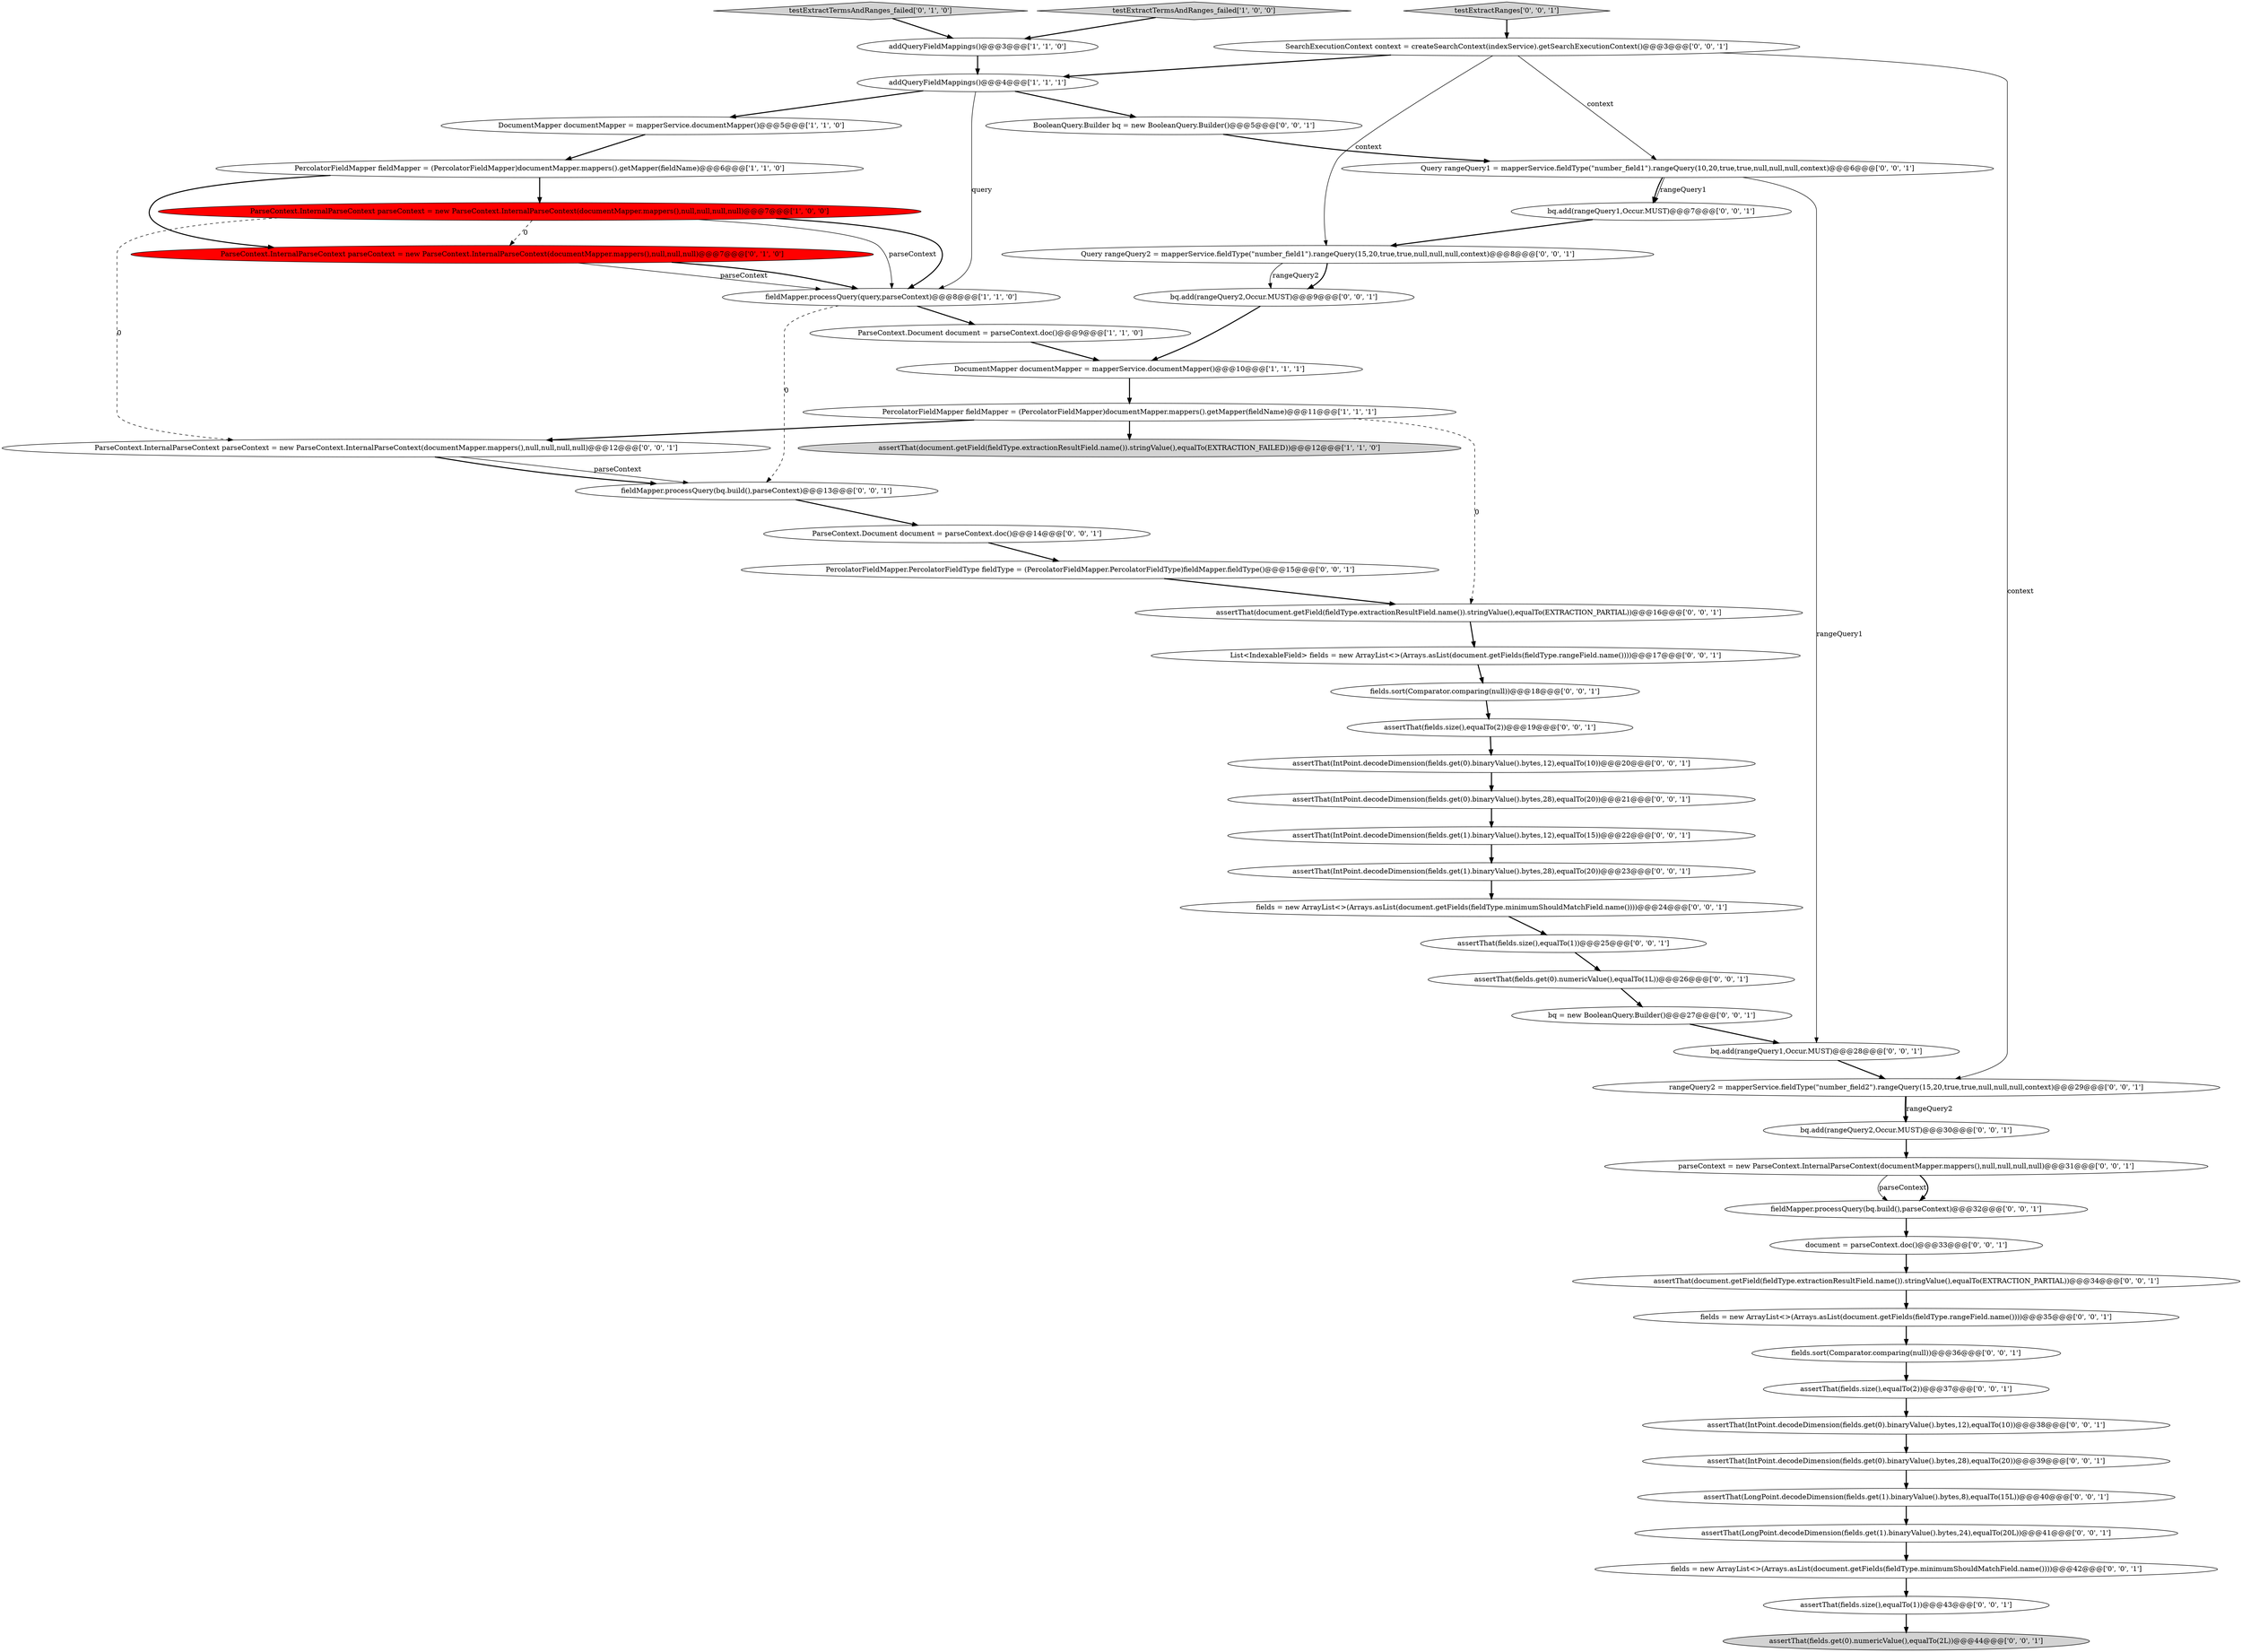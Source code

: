 digraph {
49 [style = filled, label = "BooleanQuery.Builder bq = new BooleanQuery.Builder()@@@5@@@['0', '0', '1']", fillcolor = white, shape = ellipse image = "AAA0AAABBB3BBB"];
27 [style = filled, label = "assertThat(IntPoint.decodeDimension(fields.get(0).binaryValue().bytes,28),equalTo(20))@@@21@@@['0', '0', '1']", fillcolor = white, shape = ellipse image = "AAA0AAABBB3BBB"];
4 [style = filled, label = "PercolatorFieldMapper fieldMapper = (PercolatorFieldMapper)documentMapper.mappers().getMapper(fieldName)@@@11@@@['1', '1', '1']", fillcolor = white, shape = ellipse image = "AAA0AAABBB1BBB"];
23 [style = filled, label = "fields.sort(Comparator.comparing(null))@@@36@@@['0', '0', '1']", fillcolor = white, shape = ellipse image = "AAA0AAABBB3BBB"];
38 [style = filled, label = "assertThat(fields.size(),equalTo(1))@@@43@@@['0', '0', '1']", fillcolor = white, shape = ellipse image = "AAA0AAABBB3BBB"];
12 [style = filled, label = "ParseContext.InternalParseContext parseContext = new ParseContext.InternalParseContext(documentMapper.mappers(),null,null,null)@@@7@@@['0', '1', '0']", fillcolor = red, shape = ellipse image = "AAA1AAABBB2BBB"];
16 [style = filled, label = "document = parseContext.doc()@@@33@@@['0', '0', '1']", fillcolor = white, shape = ellipse image = "AAA0AAABBB3BBB"];
50 [style = filled, label = "List<IndexableField> fields = new ArrayList<>(Arrays.asList(document.getFields(fieldType.rangeField.name())))@@@17@@@['0', '0', '1']", fillcolor = white, shape = ellipse image = "AAA0AAABBB3BBB"];
1 [style = filled, label = "fieldMapper.processQuery(query,parseContext)@@@8@@@['1', '1', '0']", fillcolor = white, shape = ellipse image = "AAA0AAABBB1BBB"];
45 [style = filled, label = "assertThat(IntPoint.decodeDimension(fields.get(1).binaryValue().bytes,28),equalTo(20))@@@23@@@['0', '0', '1']", fillcolor = white, shape = ellipse image = "AAA0AAABBB3BBB"];
15 [style = filled, label = "PercolatorFieldMapper.PercolatorFieldType fieldType = (PercolatorFieldMapper.PercolatorFieldType)fieldMapper.fieldType()@@@15@@@['0', '0', '1']", fillcolor = white, shape = ellipse image = "AAA0AAABBB3BBB"];
17 [style = filled, label = "bq.add(rangeQuery2,Occur.MUST)@@@9@@@['0', '0', '1']", fillcolor = white, shape = ellipse image = "AAA0AAABBB3BBB"];
19 [style = filled, label = "assertThat(IntPoint.decodeDimension(fields.get(0).binaryValue().bytes,12),equalTo(10))@@@38@@@['0', '0', '1']", fillcolor = white, shape = ellipse image = "AAA0AAABBB3BBB"];
20 [style = filled, label = "assertThat(IntPoint.decodeDimension(fields.get(1).binaryValue().bytes,12),equalTo(15))@@@22@@@['0', '0', '1']", fillcolor = white, shape = ellipse image = "AAA0AAABBB3BBB"];
39 [style = filled, label = "Query rangeQuery1 = mapperService.fieldType(\"number_field1\").rangeQuery(10,20,true,true,null,null,null,context)@@@6@@@['0', '0', '1']", fillcolor = white, shape = ellipse image = "AAA0AAABBB3BBB"];
43 [style = filled, label = "ParseContext.InternalParseContext parseContext = new ParseContext.InternalParseContext(documentMapper.mappers(),null,null,null,null)@@@12@@@['0', '0', '1']", fillcolor = white, shape = ellipse image = "AAA0AAABBB3BBB"];
47 [style = filled, label = "assertThat(fields.size(),equalTo(1))@@@25@@@['0', '0', '1']", fillcolor = white, shape = ellipse image = "AAA0AAABBB3BBB"];
10 [style = filled, label = "PercolatorFieldMapper fieldMapper = (PercolatorFieldMapper)documentMapper.mappers().getMapper(fieldName)@@@6@@@['1', '1', '0']", fillcolor = white, shape = ellipse image = "AAA0AAABBB1BBB"];
42 [style = filled, label = "fields.sort(Comparator.comparing(null))@@@18@@@['0', '0', '1']", fillcolor = white, shape = ellipse image = "AAA0AAABBB3BBB"];
2 [style = filled, label = "ParseContext.Document document = parseContext.doc()@@@9@@@['1', '1', '0']", fillcolor = white, shape = ellipse image = "AAA0AAABBB1BBB"];
44 [style = filled, label = "assertThat(IntPoint.decodeDimension(fields.get(0).binaryValue().bytes,12),equalTo(10))@@@20@@@['0', '0', '1']", fillcolor = white, shape = ellipse image = "AAA0AAABBB3BBB"];
51 [style = filled, label = "bq.add(rangeQuery1,Occur.MUST)@@@28@@@['0', '0', '1']", fillcolor = white, shape = ellipse image = "AAA0AAABBB3BBB"];
35 [style = filled, label = "assertThat(document.getField(fieldType.extractionResultField.name()).stringValue(),equalTo(EXTRACTION_PARTIAL))@@@16@@@['0', '0', '1']", fillcolor = white, shape = ellipse image = "AAA0AAABBB3BBB"];
18 [style = filled, label = "fields = new ArrayList<>(Arrays.asList(document.getFields(fieldType.rangeField.name())))@@@35@@@['0', '0', '1']", fillcolor = white, shape = ellipse image = "AAA0AAABBB3BBB"];
28 [style = filled, label = "assertThat(fields.size(),equalTo(2))@@@19@@@['0', '0', '1']", fillcolor = white, shape = ellipse image = "AAA0AAABBB3BBB"];
36 [style = filled, label = "bq.add(rangeQuery1,Occur.MUST)@@@7@@@['0', '0', '1']", fillcolor = white, shape = ellipse image = "AAA0AAABBB3BBB"];
14 [style = filled, label = "assertThat(fields.get(0).numericValue(),equalTo(1L))@@@26@@@['0', '0', '1']", fillcolor = white, shape = ellipse image = "AAA0AAABBB3BBB"];
13 [style = filled, label = "assertThat(LongPoint.decodeDimension(fields.get(1).binaryValue().bytes,8),equalTo(15L))@@@40@@@['0', '0', '1']", fillcolor = white, shape = ellipse image = "AAA0AAABBB3BBB"];
52 [style = filled, label = "fields = new ArrayList<>(Arrays.asList(document.getFields(fieldType.minimumShouldMatchField.name())))@@@24@@@['0', '0', '1']", fillcolor = white, shape = ellipse image = "AAA0AAABBB3BBB"];
40 [style = filled, label = "fieldMapper.processQuery(bq.build(),parseContext)@@@32@@@['0', '0', '1']", fillcolor = white, shape = ellipse image = "AAA0AAABBB3BBB"];
22 [style = filled, label = "bq.add(rangeQuery2,Occur.MUST)@@@30@@@['0', '0', '1']", fillcolor = white, shape = ellipse image = "AAA0AAABBB3BBB"];
7 [style = filled, label = "assertThat(document.getField(fieldType.extractionResultField.name()).stringValue(),equalTo(EXTRACTION_FAILED))@@@12@@@['1', '1', '0']", fillcolor = lightgray, shape = ellipse image = "AAA0AAABBB1BBB"];
30 [style = filled, label = "fields = new ArrayList<>(Arrays.asList(document.getFields(fieldType.minimumShouldMatchField.name())))@@@42@@@['0', '0', '1']", fillcolor = white, shape = ellipse image = "AAA0AAABBB3BBB"];
5 [style = filled, label = "testExtractTermsAndRanges_failed['1', '0', '0']", fillcolor = lightgray, shape = diamond image = "AAA0AAABBB1BBB"];
21 [style = filled, label = "assertThat(document.getField(fieldType.extractionResultField.name()).stringValue(),equalTo(EXTRACTION_PARTIAL))@@@34@@@['0', '0', '1']", fillcolor = white, shape = ellipse image = "AAA0AAABBB3BBB"];
11 [style = filled, label = "testExtractTermsAndRanges_failed['0', '1', '0']", fillcolor = lightgray, shape = diamond image = "AAA0AAABBB2BBB"];
6 [style = filled, label = "addQueryFieldMappings()@@@4@@@['1', '1', '1']", fillcolor = white, shape = ellipse image = "AAA0AAABBB1BBB"];
3 [style = filled, label = "DocumentMapper documentMapper = mapperService.documentMapper()@@@10@@@['1', '1', '1']", fillcolor = white, shape = ellipse image = "AAA0AAABBB1BBB"];
26 [style = filled, label = "fieldMapper.processQuery(bq.build(),parseContext)@@@13@@@['0', '0', '1']", fillcolor = white, shape = ellipse image = "AAA0AAABBB3BBB"];
31 [style = filled, label = "bq = new BooleanQuery.Builder()@@@27@@@['0', '0', '1']", fillcolor = white, shape = ellipse image = "AAA0AAABBB3BBB"];
34 [style = filled, label = "testExtractRanges['0', '0', '1']", fillcolor = lightgray, shape = diamond image = "AAA0AAABBB3BBB"];
33 [style = filled, label = "assertThat(LongPoint.decodeDimension(fields.get(1).binaryValue().bytes,24),equalTo(20L))@@@41@@@['0', '0', '1']", fillcolor = white, shape = ellipse image = "AAA0AAABBB3BBB"];
25 [style = filled, label = "SearchExecutionContext context = createSearchContext(indexService).getSearchExecutionContext()@@@3@@@['0', '0', '1']", fillcolor = white, shape = ellipse image = "AAA0AAABBB3BBB"];
48 [style = filled, label = "Query rangeQuery2 = mapperService.fieldType(\"number_field1\").rangeQuery(15,20,true,true,null,null,null,context)@@@8@@@['0', '0', '1']", fillcolor = white, shape = ellipse image = "AAA0AAABBB3BBB"];
32 [style = filled, label = "rangeQuery2 = mapperService.fieldType(\"number_field2\").rangeQuery(15,20,true,true,null,null,null,context)@@@29@@@['0', '0', '1']", fillcolor = white, shape = ellipse image = "AAA0AAABBB3BBB"];
37 [style = filled, label = "assertThat(fields.size(),equalTo(2))@@@37@@@['0', '0', '1']", fillcolor = white, shape = ellipse image = "AAA0AAABBB3BBB"];
9 [style = filled, label = "DocumentMapper documentMapper = mapperService.documentMapper()@@@5@@@['1', '1', '0']", fillcolor = white, shape = ellipse image = "AAA0AAABBB1BBB"];
41 [style = filled, label = "assertThat(IntPoint.decodeDimension(fields.get(0).binaryValue().bytes,28),equalTo(20))@@@39@@@['0', '0', '1']", fillcolor = white, shape = ellipse image = "AAA0AAABBB3BBB"];
29 [style = filled, label = "parseContext = new ParseContext.InternalParseContext(documentMapper.mappers(),null,null,null,null)@@@31@@@['0', '0', '1']", fillcolor = white, shape = ellipse image = "AAA0AAABBB3BBB"];
24 [style = filled, label = "ParseContext.Document document = parseContext.doc()@@@14@@@['0', '0', '1']", fillcolor = white, shape = ellipse image = "AAA0AAABBB3BBB"];
0 [style = filled, label = "addQueryFieldMappings()@@@3@@@['1', '1', '0']", fillcolor = white, shape = ellipse image = "AAA0AAABBB1BBB"];
8 [style = filled, label = "ParseContext.InternalParseContext parseContext = new ParseContext.InternalParseContext(documentMapper.mappers(),null,null,null,null)@@@7@@@['1', '0', '0']", fillcolor = red, shape = ellipse image = "AAA1AAABBB1BBB"];
46 [style = filled, label = "assertThat(fields.get(0).numericValue(),equalTo(2L))@@@44@@@['0', '0', '1']", fillcolor = lightgray, shape = ellipse image = "AAA0AAABBB3BBB"];
29->40 [style = solid, label="parseContext"];
30->38 [style = bold, label=""];
32->22 [style = bold, label=""];
43->26 [style = solid, label="parseContext"];
34->25 [style = bold, label=""];
4->43 [style = bold, label=""];
12->1 [style = solid, label="parseContext"];
18->23 [style = bold, label=""];
0->6 [style = bold, label=""];
1->26 [style = dashed, label="0"];
2->3 [style = bold, label=""];
25->32 [style = solid, label="context"];
22->29 [style = bold, label=""];
6->49 [style = bold, label=""];
39->36 [style = solid, label="rangeQuery1"];
25->39 [style = solid, label="context"];
8->12 [style = dashed, label="0"];
43->26 [style = bold, label=""];
9->10 [style = bold, label=""];
8->1 [style = solid, label="parseContext"];
25->6 [style = bold, label=""];
48->17 [style = bold, label=""];
12->1 [style = bold, label=""];
26->24 [style = bold, label=""];
3->4 [style = bold, label=""];
6->1 [style = solid, label="query"];
51->32 [style = bold, label=""];
21->18 [style = bold, label=""];
4->7 [style = bold, label=""];
15->35 [style = bold, label=""];
8->43 [style = dashed, label="0"];
8->1 [style = bold, label=""];
39->51 [style = solid, label="rangeQuery1"];
52->47 [style = bold, label=""];
11->0 [style = bold, label=""];
49->39 [style = bold, label=""];
40->16 [style = bold, label=""];
31->51 [style = bold, label=""];
23->37 [style = bold, label=""];
10->8 [style = bold, label=""];
5->0 [style = bold, label=""];
35->50 [style = bold, label=""];
50->42 [style = bold, label=""];
19->41 [style = bold, label=""];
10->12 [style = bold, label=""];
48->17 [style = solid, label="rangeQuery2"];
16->21 [style = bold, label=""];
25->48 [style = solid, label="context"];
36->48 [style = bold, label=""];
14->31 [style = bold, label=""];
28->44 [style = bold, label=""];
17->3 [style = bold, label=""];
33->30 [style = bold, label=""];
29->40 [style = bold, label=""];
38->46 [style = bold, label=""];
1->2 [style = bold, label=""];
37->19 [style = bold, label=""];
42->28 [style = bold, label=""];
6->9 [style = bold, label=""];
44->27 [style = bold, label=""];
13->33 [style = bold, label=""];
45->52 [style = bold, label=""];
39->36 [style = bold, label=""];
27->20 [style = bold, label=""];
47->14 [style = bold, label=""];
41->13 [style = bold, label=""];
20->45 [style = bold, label=""];
4->35 [style = dashed, label="0"];
32->22 [style = solid, label="rangeQuery2"];
24->15 [style = bold, label=""];
}
